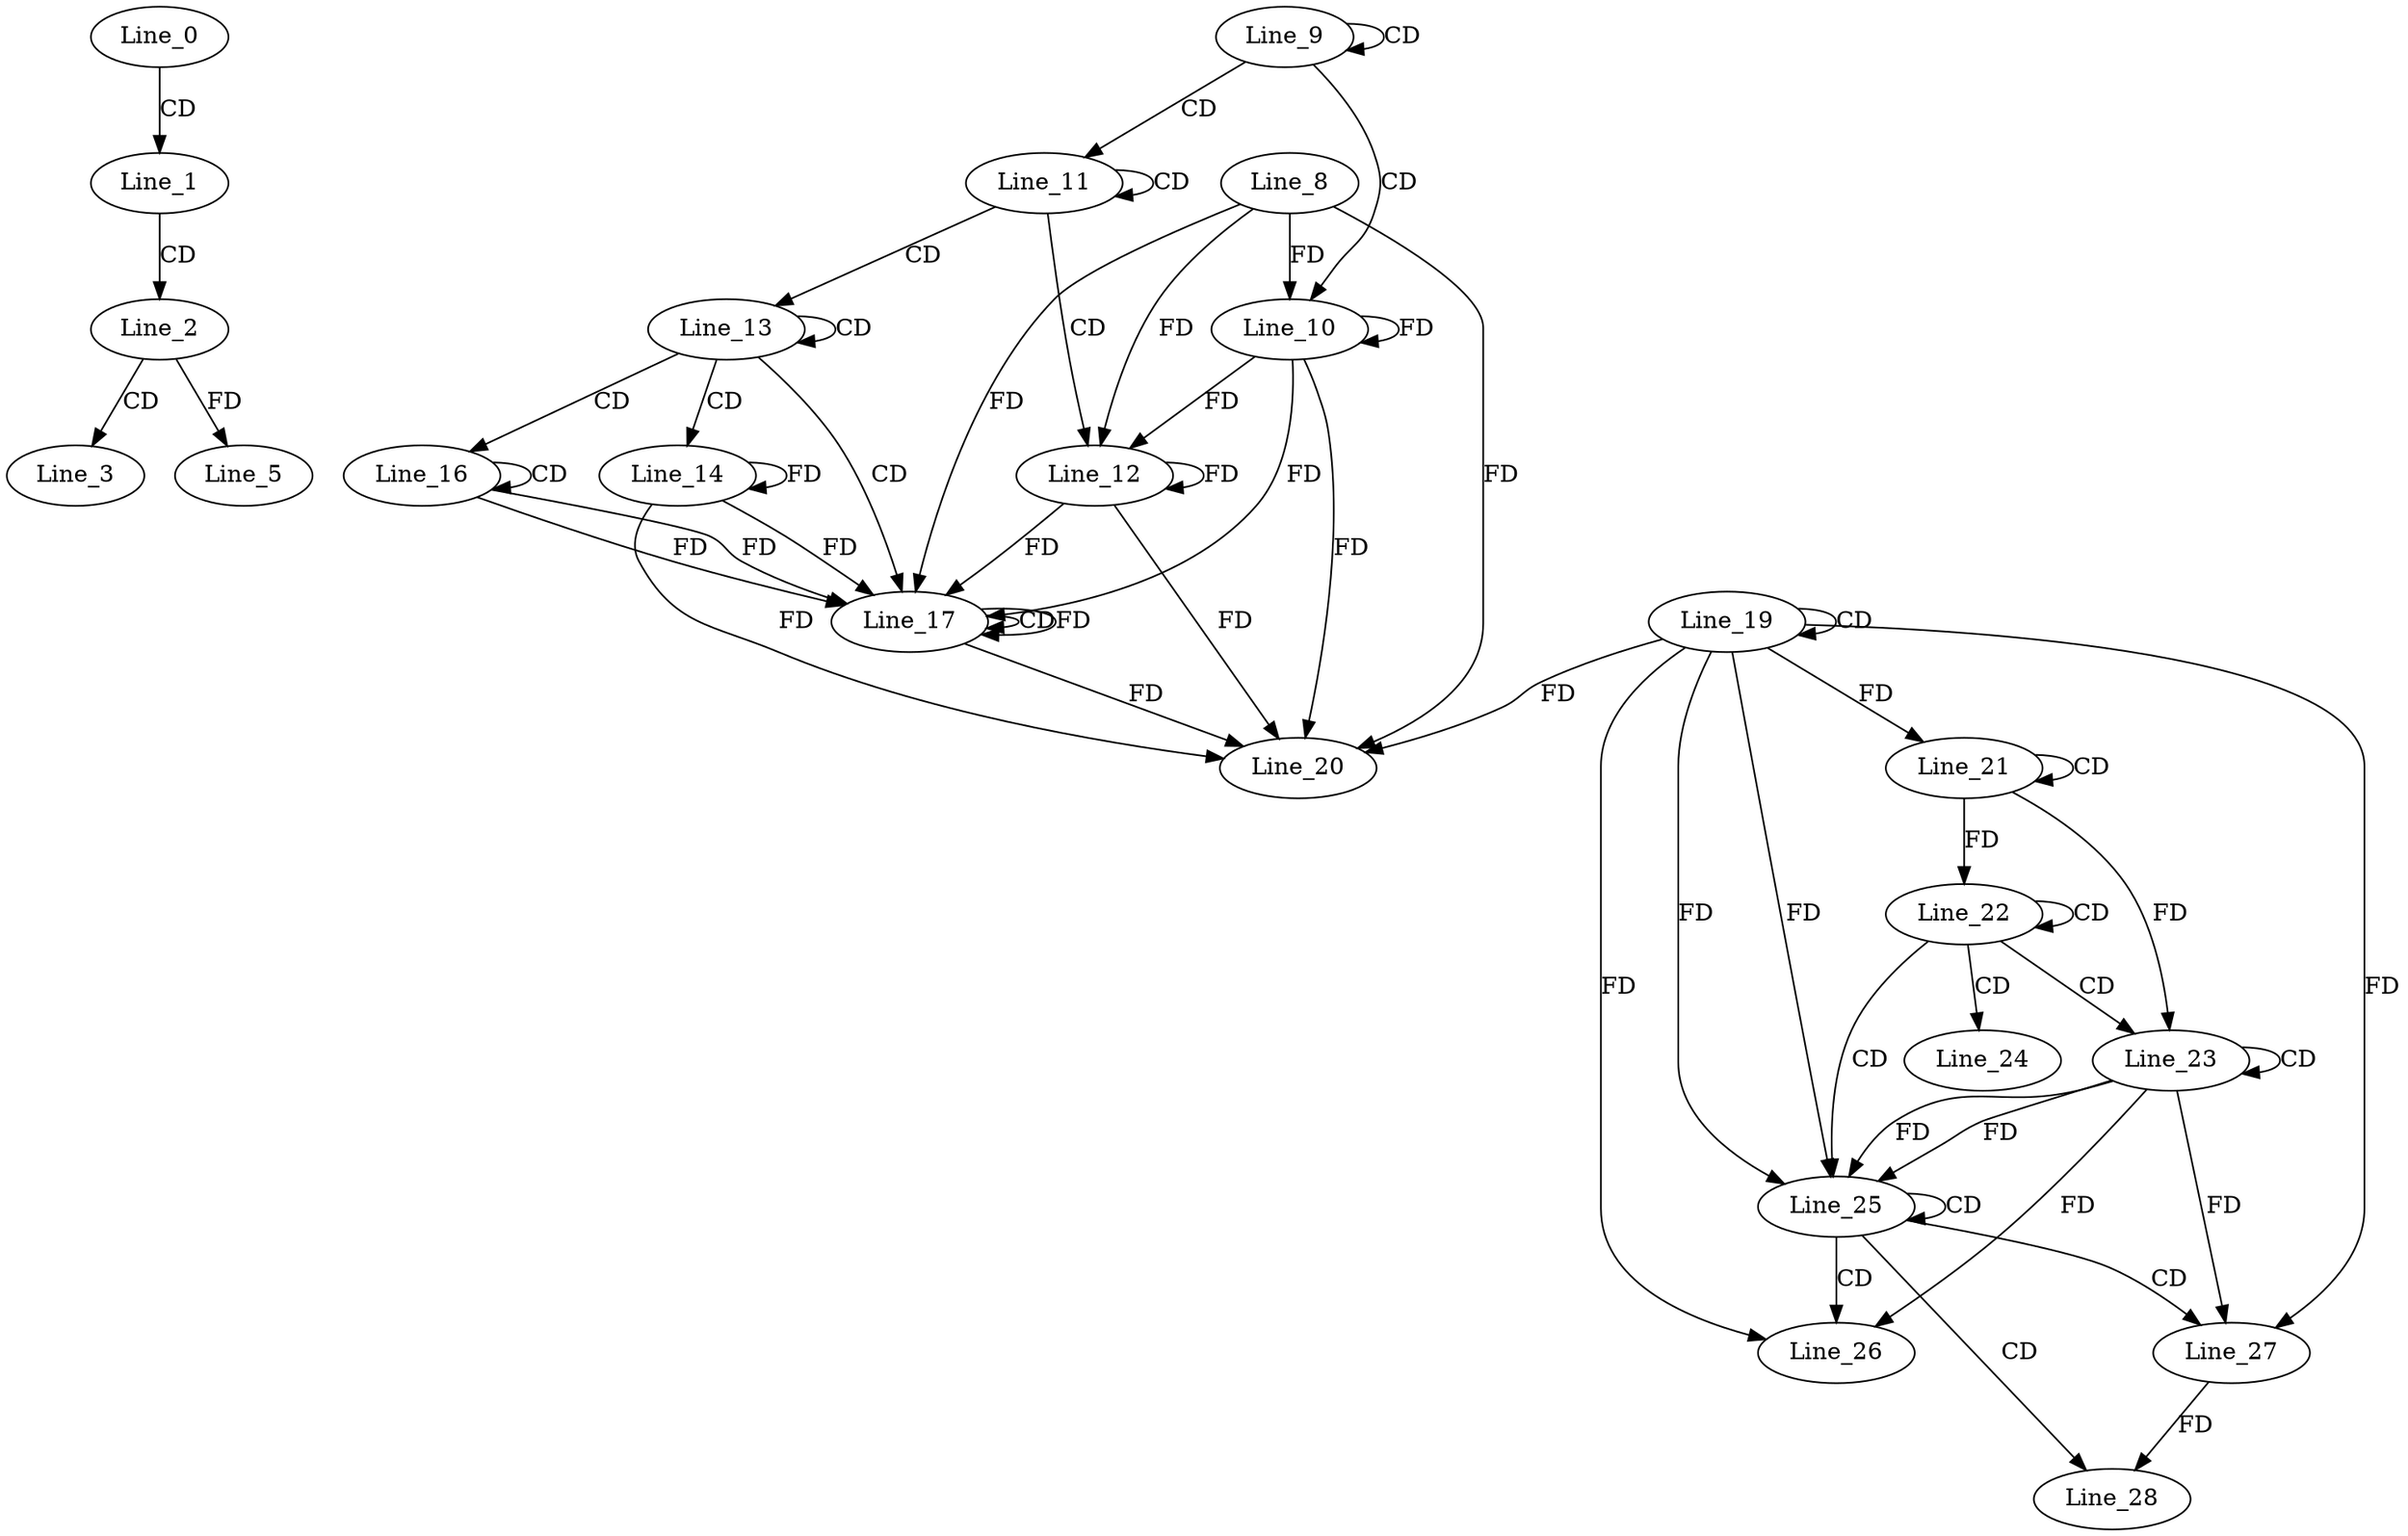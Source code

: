 digraph G {
  Line_0;
  Line_1;
  Line_2;
  Line_3;
  Line_5;
  Line_9;
  Line_9;
  Line_10;
  Line_8;
  Line_11;
  Line_11;
  Line_12;
  Line_13;
  Line_13;
  Line_14;
  Line_16;
  Line_16;
  Line_17;
  Line_17;
  Line_17;
  Line_19;
  Line_19;
  Line_20;
  Line_21;
  Line_21;
  Line_22;
  Line_22;
  Line_23;
  Line_23;
  Line_24;
  Line_25;
  Line_25;
  Line_26;
  Line_26;
  Line_27;
  Line_27;
  Line_28;
  Line_0 -> Line_1 [ label="CD" ];
  Line_1 -> Line_2 [ label="CD" ];
  Line_2 -> Line_3 [ label="CD" ];
  Line_2 -> Line_5 [ label="FD" ];
  Line_9 -> Line_9 [ label="CD" ];
  Line_9 -> Line_10 [ label="CD" ];
  Line_8 -> Line_10 [ label="FD" ];
  Line_10 -> Line_10 [ label="FD" ];
  Line_9 -> Line_11 [ label="CD" ];
  Line_11 -> Line_11 [ label="CD" ];
  Line_11 -> Line_12 [ label="CD" ];
  Line_8 -> Line_12 [ label="FD" ];
  Line_10 -> Line_12 [ label="FD" ];
  Line_12 -> Line_12 [ label="FD" ];
  Line_11 -> Line_13 [ label="CD" ];
  Line_13 -> Line_13 [ label="CD" ];
  Line_13 -> Line_14 [ label="CD" ];
  Line_14 -> Line_14 [ label="FD" ];
  Line_13 -> Line_16 [ label="CD" ];
  Line_16 -> Line_16 [ label="CD" ];
  Line_13 -> Line_17 [ label="CD" ];
  Line_16 -> Line_17 [ label="FD" ];
  Line_17 -> Line_17 [ label="CD" ];
  Line_8 -> Line_17 [ label="FD" ];
  Line_10 -> Line_17 [ label="FD" ];
  Line_12 -> Line_17 [ label="FD" ];
  Line_14 -> Line_17 [ label="FD" ];
  Line_17 -> Line_17 [ label="FD" ];
  Line_16 -> Line_17 [ label="FD" ];
  Line_19 -> Line_19 [ label="CD" ];
  Line_19 -> Line_20 [ label="FD" ];
  Line_8 -> Line_20 [ label="FD" ];
  Line_10 -> Line_20 [ label="FD" ];
  Line_12 -> Line_20 [ label="FD" ];
  Line_14 -> Line_20 [ label="FD" ];
  Line_17 -> Line_20 [ label="FD" ];
  Line_21 -> Line_21 [ label="CD" ];
  Line_19 -> Line_21 [ label="FD" ];
  Line_22 -> Line_22 [ label="CD" ];
  Line_21 -> Line_22 [ label="FD" ];
  Line_22 -> Line_23 [ label="CD" ];
  Line_23 -> Line_23 [ label="CD" ];
  Line_21 -> Line_23 [ label="FD" ];
  Line_22 -> Line_24 [ label="CD" ];
  Line_22 -> Line_25 [ label="CD" ];
  Line_19 -> Line_25 [ label="FD" ];
  Line_23 -> Line_25 [ label="FD" ];
  Line_25 -> Line_25 [ label="CD" ];
  Line_19 -> Line_25 [ label="FD" ];
  Line_23 -> Line_25 [ label="FD" ];
  Line_25 -> Line_26 [ label="CD" ];
  Line_19 -> Line_26 [ label="FD" ];
  Line_23 -> Line_26 [ label="FD" ];
  Line_25 -> Line_27 [ label="CD" ];
  Line_19 -> Line_27 [ label="FD" ];
  Line_23 -> Line_27 [ label="FD" ];
  Line_25 -> Line_28 [ label="CD" ];
  Line_27 -> Line_28 [ label="FD" ];
}
